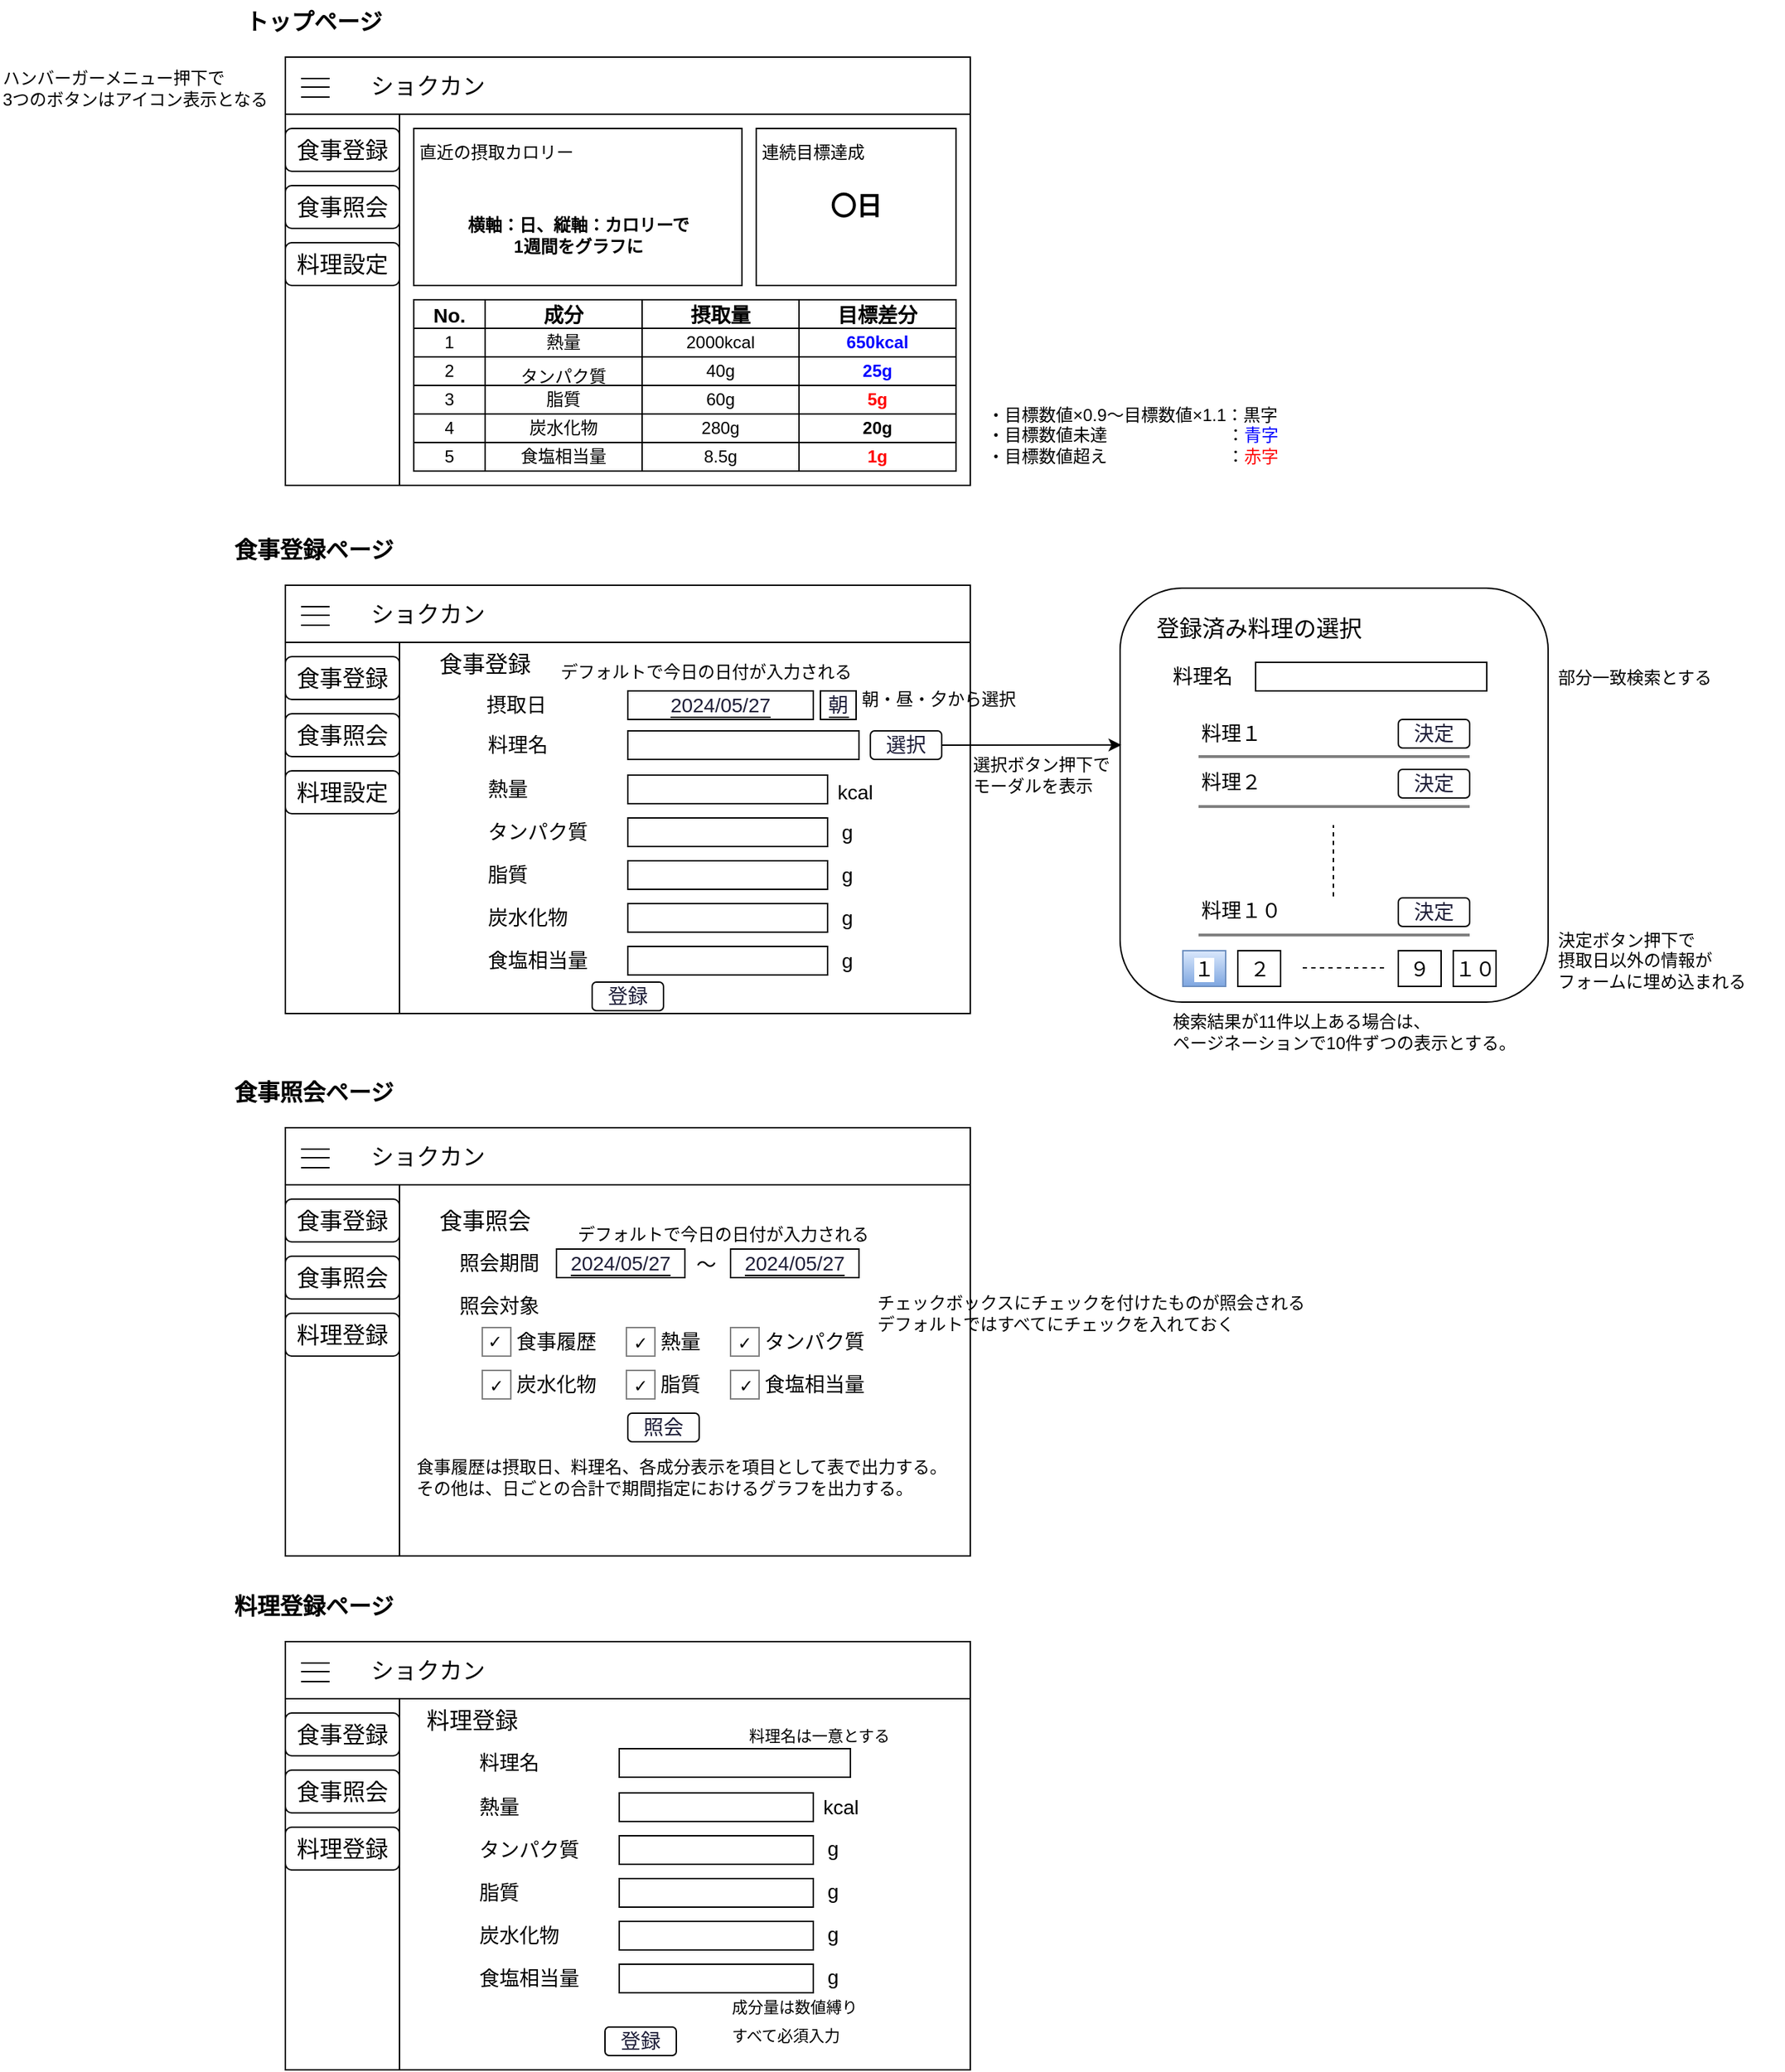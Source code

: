 <mxfile>
    <diagram id="j_3ZSxKP5diQxHW2TGSz" name="Page-1">
        <mxGraphModel dx="1558" dy="292" grid="1" gridSize="10" guides="1" tooltips="1" connect="1" arrows="1" fold="1" page="1" pageScale="1" pageWidth="850" pageHeight="1100" math="0" shadow="0">
            <root>
                <mxCell id="0"/>
                <mxCell id="1" parent="0"/>
                <mxCell id="102" value="" style="rounded=0;whiteSpace=wrap;html=1;" parent="1" vertex="1">
                    <mxGeometry x="60" y="430" width="480" height="300" as="geometry"/>
                </mxCell>
                <mxCell id="2" value="" style="rounded=0;whiteSpace=wrap;html=1;" parent="1" vertex="1">
                    <mxGeometry x="60" y="60" width="480" height="300" as="geometry"/>
                </mxCell>
                <mxCell id="3" value="トップページ" style="text;html=1;strokeColor=none;fillColor=none;align=center;verticalAlign=middle;whiteSpace=wrap;rounded=0;fontStyle=1;fontSize=16;" parent="1" vertex="1">
                    <mxGeometry x="20" y="20" width="120" height="30" as="geometry"/>
                </mxCell>
                <mxCell id="4" value="" style="rounded=0;whiteSpace=wrap;html=1;fontSize=16;" parent="1" vertex="1">
                    <mxGeometry x="60" y="60" width="480" height="40" as="geometry"/>
                </mxCell>
                <mxCell id="5" value="ショクカン" style="text;html=1;strokeColor=none;fillColor=none;align=center;verticalAlign=middle;whiteSpace=wrap;rounded=0;fontStyle=0;fontSize=16;" parent="1" vertex="1">
                    <mxGeometry x="100" y="65" width="120" height="30" as="geometry"/>
                </mxCell>
                <mxCell id="12" value="" style="group" parent="1" vertex="1" connectable="0">
                    <mxGeometry x="71" y="75" width="20" height="13" as="geometry"/>
                </mxCell>
                <mxCell id="6" value="" style="endArrow=none;html=1;fontSize=16;" parent="12" edge="1">
                    <mxGeometry width="50" height="50" relative="1" as="geometry">
                        <mxPoint x="20" as="sourcePoint"/>
                        <mxPoint as="targetPoint"/>
                    </mxGeometry>
                </mxCell>
                <mxCell id="10" value="" style="endArrow=none;html=1;fontSize=16;" parent="12" edge="1">
                    <mxGeometry width="50" height="50" relative="1" as="geometry">
                        <mxPoint x="20" y="6" as="sourcePoint"/>
                        <mxPoint y="6" as="targetPoint"/>
                    </mxGeometry>
                </mxCell>
                <mxCell id="11" value="" style="endArrow=none;html=1;fontSize=16;" parent="12" edge="1">
                    <mxGeometry width="50" height="50" relative="1" as="geometry">
                        <mxPoint x="20" y="13" as="sourcePoint"/>
                        <mxPoint y="13" as="targetPoint"/>
                    </mxGeometry>
                </mxCell>
                <mxCell id="13" value="" style="rounded=0;whiteSpace=wrap;html=1;fontSize=16;" parent="1" vertex="1">
                    <mxGeometry x="60" y="100" width="80" height="260" as="geometry"/>
                </mxCell>
                <mxCell id="15" value="食事登録" style="rounded=1;whiteSpace=wrap;html=1;fontSize=16;" parent="1" vertex="1">
                    <mxGeometry x="60" y="110" width="80" height="30" as="geometry"/>
                </mxCell>
                <mxCell id="16" value="食事照会" style="rounded=1;whiteSpace=wrap;html=1;fontSize=16;" parent="1" vertex="1">
                    <mxGeometry x="60" y="150" width="80" height="30" as="geometry"/>
                </mxCell>
                <mxCell id="17" value="料理設定" style="rounded=1;whiteSpace=wrap;html=1;fontSize=16;" parent="1" vertex="1">
                    <mxGeometry x="60" y="190" width="80" height="30" as="geometry"/>
                </mxCell>
                <mxCell id="18" value="" style="rounded=0;whiteSpace=wrap;html=1;fontSize=16;" parent="1" vertex="1">
                    <mxGeometry x="150" y="110" width="230" height="110" as="geometry"/>
                </mxCell>
                <mxCell id="20" value="" style="shape=table;html=1;whiteSpace=wrap;startSize=0;container=1;collapsible=0;childLayout=tableLayout;fontSize=16;" parent="1" vertex="1">
                    <mxGeometry x="150" y="230" width="380" height="120" as="geometry"/>
                </mxCell>
                <mxCell id="21" value="" style="shape=tableRow;horizontal=0;startSize=0;swimlaneHead=0;swimlaneBody=0;top=0;left=0;bottom=0;right=0;collapsible=0;dropTarget=0;fillColor=none;points=[[0,0.5],[1,0.5]];portConstraint=eastwest;fontSize=16;fontStyle=1" parent="20" vertex="1">
                    <mxGeometry width="380" height="20" as="geometry"/>
                </mxCell>
                <mxCell id="22" value="&lt;span style=&quot;font-size: 14px;&quot;&gt;No.&lt;/span&gt;" style="shape=partialRectangle;html=1;whiteSpace=wrap;connectable=0;fillColor=none;top=0;left=0;bottom=0;right=0;overflow=hidden;fontSize=14;fontStyle=1" parent="21" vertex="1">
                    <mxGeometry width="50" height="20" as="geometry">
                        <mxRectangle width="50" height="20" as="alternateBounds"/>
                    </mxGeometry>
                </mxCell>
                <mxCell id="23" value="成分" style="shape=partialRectangle;html=1;whiteSpace=wrap;connectable=0;fillColor=none;top=0;left=0;bottom=0;right=0;overflow=hidden;fontSize=14;fontStyle=1" parent="21" vertex="1">
                    <mxGeometry x="50" width="110" height="20" as="geometry">
                        <mxRectangle width="110" height="20" as="alternateBounds"/>
                    </mxGeometry>
                </mxCell>
                <mxCell id="24" value="摂取量" style="shape=partialRectangle;html=1;whiteSpace=wrap;connectable=0;fillColor=none;top=0;left=0;bottom=0;right=0;overflow=hidden;fontSize=14;fontStyle=1" parent="21" vertex="1">
                    <mxGeometry x="160" width="110" height="20" as="geometry">
                        <mxRectangle width="110" height="20" as="alternateBounds"/>
                    </mxGeometry>
                </mxCell>
                <mxCell id="33" value="目標差分" style="shape=partialRectangle;html=1;whiteSpace=wrap;connectable=0;fillColor=none;top=0;left=0;bottom=0;right=0;overflow=hidden;fontSize=14;fontStyle=1" parent="21" vertex="1">
                    <mxGeometry x="270" width="110" height="20" as="geometry">
                        <mxRectangle width="110" height="20" as="alternateBounds"/>
                    </mxGeometry>
                </mxCell>
                <mxCell id="25" value="" style="shape=tableRow;horizontal=0;startSize=0;swimlaneHead=0;swimlaneBody=0;top=0;left=0;bottom=0;right=0;collapsible=0;dropTarget=0;fillColor=none;points=[[0,0.5],[1,0.5]];portConstraint=eastwest;fontSize=16;" parent="20" vertex="1">
                    <mxGeometry y="20" width="380" height="20" as="geometry"/>
                </mxCell>
                <mxCell id="26" value="1" style="shape=partialRectangle;html=1;whiteSpace=wrap;connectable=0;fillColor=none;top=0;left=0;bottom=0;right=0;overflow=hidden;fontSize=12;" parent="25" vertex="1">
                    <mxGeometry width="50" height="20" as="geometry">
                        <mxRectangle width="50" height="20" as="alternateBounds"/>
                    </mxGeometry>
                </mxCell>
                <mxCell id="27" value="熱量" style="shape=partialRectangle;html=1;whiteSpace=wrap;connectable=0;fillColor=none;top=0;left=0;bottom=0;right=0;overflow=hidden;fontSize=12;" parent="25" vertex="1">
                    <mxGeometry x="50" width="110" height="20" as="geometry">
                        <mxRectangle width="110" height="20" as="alternateBounds"/>
                    </mxGeometry>
                </mxCell>
                <mxCell id="28" value="2000kcal" style="shape=partialRectangle;html=1;whiteSpace=wrap;connectable=0;fillColor=none;top=0;left=0;bottom=0;right=0;overflow=hidden;fontSize=12;" parent="25" vertex="1">
                    <mxGeometry x="160" width="110" height="20" as="geometry">
                        <mxRectangle width="110" height="20" as="alternateBounds"/>
                    </mxGeometry>
                </mxCell>
                <mxCell id="34" value="650kcal" style="shape=partialRectangle;html=1;whiteSpace=wrap;connectable=0;fillColor=none;top=0;left=0;bottom=0;right=0;overflow=hidden;fontSize=12;fontColor=#0000FF;fontStyle=1" parent="25" vertex="1">
                    <mxGeometry x="270" width="110" height="20" as="geometry">
                        <mxRectangle width="110" height="20" as="alternateBounds"/>
                    </mxGeometry>
                </mxCell>
                <mxCell id="29" value="" style="shape=tableRow;horizontal=0;startSize=0;swimlaneHead=0;swimlaneBody=0;top=0;left=0;bottom=0;right=0;collapsible=0;dropTarget=0;fillColor=none;points=[[0,0.5],[1,0.5]];portConstraint=eastwest;fontSize=16;" parent="20" vertex="1">
                    <mxGeometry y="40" width="380" height="20" as="geometry"/>
                </mxCell>
                <mxCell id="30" value="2" style="shape=partialRectangle;html=1;whiteSpace=wrap;connectable=0;fillColor=none;top=0;left=0;bottom=0;right=0;overflow=hidden;fontSize=12;" parent="29" vertex="1">
                    <mxGeometry width="50" height="20" as="geometry">
                        <mxRectangle width="50" height="20" as="alternateBounds"/>
                    </mxGeometry>
                </mxCell>
                <mxCell id="31" value="&lt;font style=&quot;font-size: 12px;&quot;&gt;タンパク質&lt;/font&gt;" style="shape=partialRectangle;html=1;whiteSpace=wrap;connectable=0;fillColor=none;top=0;left=0;bottom=0;right=0;overflow=hidden;fontSize=16;" parent="29" vertex="1">
                    <mxGeometry x="50" width="110" height="20" as="geometry">
                        <mxRectangle width="110" height="20" as="alternateBounds"/>
                    </mxGeometry>
                </mxCell>
                <mxCell id="32" value="40g" style="shape=partialRectangle;html=1;whiteSpace=wrap;connectable=0;fillColor=none;top=0;left=0;bottom=0;right=0;overflow=hidden;pointerEvents=1;fontSize=12;" parent="29" vertex="1">
                    <mxGeometry x="160" width="110" height="20" as="geometry">
                        <mxRectangle width="110" height="20" as="alternateBounds"/>
                    </mxGeometry>
                </mxCell>
                <mxCell id="35" value="25g" style="shape=partialRectangle;html=1;whiteSpace=wrap;connectable=0;fillColor=none;top=0;left=0;bottom=0;right=0;overflow=hidden;pointerEvents=1;fontSize=12;fontColor=#0000FF;fontStyle=1" parent="29" vertex="1">
                    <mxGeometry x="270" width="110" height="20" as="geometry">
                        <mxRectangle width="110" height="20" as="alternateBounds"/>
                    </mxGeometry>
                </mxCell>
                <mxCell id="46" style="shape=tableRow;horizontal=0;startSize=0;swimlaneHead=0;swimlaneBody=0;top=0;left=0;bottom=0;right=0;collapsible=0;dropTarget=0;fillColor=none;points=[[0,0.5],[1,0.5]];portConstraint=eastwest;fontSize=16;" parent="20" vertex="1">
                    <mxGeometry y="60" width="380" height="20" as="geometry"/>
                </mxCell>
                <mxCell id="47" value="3" style="shape=partialRectangle;html=1;whiteSpace=wrap;connectable=0;fillColor=none;top=0;left=0;bottom=0;right=0;overflow=hidden;fontSize=12;" parent="46" vertex="1">
                    <mxGeometry width="50" height="20" as="geometry">
                        <mxRectangle width="50" height="20" as="alternateBounds"/>
                    </mxGeometry>
                </mxCell>
                <mxCell id="48" value="脂質" style="shape=partialRectangle;html=1;whiteSpace=wrap;connectable=0;fillColor=none;top=0;left=0;bottom=0;right=0;overflow=hidden;fontSize=12;" parent="46" vertex="1">
                    <mxGeometry x="50" width="110" height="20" as="geometry">
                        <mxRectangle width="110" height="20" as="alternateBounds"/>
                    </mxGeometry>
                </mxCell>
                <mxCell id="49" value="60g" style="shape=partialRectangle;html=1;whiteSpace=wrap;connectable=0;fillColor=none;top=0;left=0;bottom=0;right=0;overflow=hidden;pointerEvents=1;fontSize=12;" parent="46" vertex="1">
                    <mxGeometry x="160" width="110" height="20" as="geometry">
                        <mxRectangle width="110" height="20" as="alternateBounds"/>
                    </mxGeometry>
                </mxCell>
                <mxCell id="50" value="5g" style="shape=partialRectangle;html=1;whiteSpace=wrap;connectable=0;fillColor=none;top=0;left=0;bottom=0;right=0;overflow=hidden;pointerEvents=1;fontSize=12;fontStyle=1;fontColor=#FF0000;" parent="46" vertex="1">
                    <mxGeometry x="270" width="110" height="20" as="geometry">
                        <mxRectangle width="110" height="20" as="alternateBounds"/>
                    </mxGeometry>
                </mxCell>
                <mxCell id="41" style="shape=tableRow;horizontal=0;startSize=0;swimlaneHead=0;swimlaneBody=0;top=0;left=0;bottom=0;right=0;collapsible=0;dropTarget=0;fillColor=none;points=[[0,0.5],[1,0.5]];portConstraint=eastwest;fontSize=16;" parent="20" vertex="1">
                    <mxGeometry y="80" width="380" height="20" as="geometry"/>
                </mxCell>
                <mxCell id="42" value="4" style="shape=partialRectangle;html=1;whiteSpace=wrap;connectable=0;fillColor=none;top=0;left=0;bottom=0;right=0;overflow=hidden;fontSize=12;" parent="41" vertex="1">
                    <mxGeometry width="50" height="20" as="geometry">
                        <mxRectangle width="50" height="20" as="alternateBounds"/>
                    </mxGeometry>
                </mxCell>
                <mxCell id="43" value="炭水化物" style="shape=partialRectangle;html=1;whiteSpace=wrap;connectable=0;fillColor=none;top=0;left=0;bottom=0;right=0;overflow=hidden;fontSize=12;" parent="41" vertex="1">
                    <mxGeometry x="50" width="110" height="20" as="geometry">
                        <mxRectangle width="110" height="20" as="alternateBounds"/>
                    </mxGeometry>
                </mxCell>
                <mxCell id="44" value="280g" style="shape=partialRectangle;html=1;whiteSpace=wrap;connectable=0;fillColor=none;top=0;left=0;bottom=0;right=0;overflow=hidden;pointerEvents=1;fontSize=12;" parent="41" vertex="1">
                    <mxGeometry x="160" width="110" height="20" as="geometry">
                        <mxRectangle width="110" height="20" as="alternateBounds"/>
                    </mxGeometry>
                </mxCell>
                <mxCell id="45" value="20g" style="shape=partialRectangle;html=1;whiteSpace=wrap;connectable=0;fillColor=none;top=0;left=0;bottom=0;right=0;overflow=hidden;pointerEvents=1;fontSize=12;fontStyle=1" parent="41" vertex="1">
                    <mxGeometry x="270" width="110" height="20" as="geometry">
                        <mxRectangle width="110" height="20" as="alternateBounds"/>
                    </mxGeometry>
                </mxCell>
                <mxCell id="36" style="shape=tableRow;horizontal=0;startSize=0;swimlaneHead=0;swimlaneBody=0;top=0;left=0;bottom=0;right=0;collapsible=0;dropTarget=0;fillColor=none;points=[[0,0.5],[1,0.5]];portConstraint=eastwest;fontSize=16;" parent="20" vertex="1">
                    <mxGeometry y="100" width="380" height="20" as="geometry"/>
                </mxCell>
                <mxCell id="37" value="5" style="shape=partialRectangle;html=1;whiteSpace=wrap;connectable=0;fillColor=none;top=0;left=0;bottom=0;right=0;overflow=hidden;fontSize=12;" parent="36" vertex="1">
                    <mxGeometry width="50" height="20" as="geometry">
                        <mxRectangle width="50" height="20" as="alternateBounds"/>
                    </mxGeometry>
                </mxCell>
                <mxCell id="38" value="食塩相当量" style="shape=partialRectangle;html=1;whiteSpace=wrap;connectable=0;fillColor=none;top=0;left=0;bottom=0;right=0;overflow=hidden;fontSize=12;" parent="36" vertex="1">
                    <mxGeometry x="50" width="110" height="20" as="geometry">
                        <mxRectangle width="110" height="20" as="alternateBounds"/>
                    </mxGeometry>
                </mxCell>
                <mxCell id="39" value="8.5g" style="shape=partialRectangle;html=1;whiteSpace=wrap;connectable=0;fillColor=none;top=0;left=0;bottom=0;right=0;overflow=hidden;pointerEvents=1;fontSize=12;" parent="36" vertex="1">
                    <mxGeometry x="160" width="110" height="20" as="geometry">
                        <mxRectangle width="110" height="20" as="alternateBounds"/>
                    </mxGeometry>
                </mxCell>
                <mxCell id="40" value="1g" style="shape=partialRectangle;html=1;whiteSpace=wrap;connectable=0;fillColor=none;top=0;left=0;bottom=0;right=0;overflow=hidden;pointerEvents=1;fontSize=12;fontStyle=1;fontColor=#FF0000;" parent="36" vertex="1">
                    <mxGeometry x="270" width="110" height="20" as="geometry">
                        <mxRectangle width="110" height="20" as="alternateBounds"/>
                    </mxGeometry>
                </mxCell>
                <mxCell id="81" value="直近の摂取カロリー" style="text;html=1;strokeColor=none;fillColor=none;align=center;verticalAlign=middle;whiteSpace=wrap;rounded=0;fontSize=12;" parent="1" vertex="1">
                    <mxGeometry x="153" y="112" width="110" height="30" as="geometry"/>
                </mxCell>
                <mxCell id="82" value="横軸：日、縦軸：カロリーで&lt;br&gt;1週間をグラフに" style="text;html=1;strokeColor=none;fillColor=none;align=center;verticalAlign=middle;whiteSpace=wrap;rounded=0;fontSize=12;fontStyle=1" parent="1" vertex="1">
                    <mxGeometry x="177.5" y="170" width="175" height="30" as="geometry"/>
                </mxCell>
                <mxCell id="83" value="" style="rounded=0;whiteSpace=wrap;html=1;fontSize=16;" parent="1" vertex="1">
                    <mxGeometry x="390" y="110" width="140" height="110" as="geometry"/>
                </mxCell>
                <mxCell id="84" value="連続目標達成" style="text;html=1;strokeColor=none;fillColor=none;align=center;verticalAlign=middle;whiteSpace=wrap;rounded=0;fontSize=12;" parent="1" vertex="1">
                    <mxGeometry x="390" y="112" width="80" height="30" as="geometry"/>
                </mxCell>
                <mxCell id="86" value="&lt;font style=&quot;font-size: 18px;&quot;&gt;〇日&lt;/font&gt;" style="text;html=1;strokeColor=none;fillColor=none;align=center;verticalAlign=middle;whiteSpace=wrap;rounded=0;fontSize=12;fontStyle=1" parent="1" vertex="1">
                    <mxGeometry x="435" y="150" width="50" height="30" as="geometry"/>
                </mxCell>
                <mxCell id="89" value="・目標数値×0.9～目標数値×1.1：黒字&lt;br&gt;・目標数値未達　　　　　　　：&lt;font color=&quot;#0000ff&quot;&gt;青字&lt;/font&gt;&lt;br&gt;・目標数値超え　　　　　　　：&lt;font color=&quot;#ff0000&quot;&gt;赤字&lt;/font&gt;" style="text;html=1;strokeColor=none;fillColor=none;align=left;verticalAlign=middle;whiteSpace=wrap;rounded=0;fontSize=12;fontColor=#000000;" parent="1" vertex="1">
                    <mxGeometry x="550" y="300" width="220" height="50" as="geometry"/>
                </mxCell>
                <mxCell id="90" value="ハンバーガーメニュー押下で&lt;br&gt;3つのボタンはアイコン表示となる" style="text;html=1;strokeColor=none;fillColor=none;align=left;verticalAlign=middle;whiteSpace=wrap;rounded=0;fontSize=12;fontColor=#000000;" parent="1" vertex="1">
                    <mxGeometry x="-140" y="56.5" width="190" height="50" as="geometry"/>
                </mxCell>
                <mxCell id="91" value="食事登録ページ" style="text;html=1;strokeColor=none;fillColor=none;align=center;verticalAlign=middle;whiteSpace=wrap;rounded=0;fontStyle=1;fontSize=16;" parent="1" vertex="1">
                    <mxGeometry x="20" y="390" width="120" height="30" as="geometry"/>
                </mxCell>
                <mxCell id="92" value="" style="rounded=0;whiteSpace=wrap;html=1;fontSize=16;" parent="1" vertex="1">
                    <mxGeometry x="60" y="430" width="480" height="40" as="geometry"/>
                </mxCell>
                <mxCell id="93" value="ショクカン" style="text;html=1;strokeColor=none;fillColor=none;align=center;verticalAlign=middle;whiteSpace=wrap;rounded=0;fontStyle=0;fontSize=16;" parent="1" vertex="1">
                    <mxGeometry x="100" y="435" width="120" height="30" as="geometry"/>
                </mxCell>
                <mxCell id="94" value="" style="group" parent="1" vertex="1" connectable="0">
                    <mxGeometry x="71" y="445" width="20" height="13" as="geometry"/>
                </mxCell>
                <mxCell id="95" value="" style="endArrow=none;html=1;fontSize=16;" parent="94" edge="1">
                    <mxGeometry width="50" height="50" relative="1" as="geometry">
                        <mxPoint x="20" as="sourcePoint"/>
                        <mxPoint as="targetPoint"/>
                    </mxGeometry>
                </mxCell>
                <mxCell id="96" value="" style="endArrow=none;html=1;fontSize=16;" parent="94" edge="1">
                    <mxGeometry width="50" height="50" relative="1" as="geometry">
                        <mxPoint x="20" y="6" as="sourcePoint"/>
                        <mxPoint y="6" as="targetPoint"/>
                    </mxGeometry>
                </mxCell>
                <mxCell id="97" value="" style="endArrow=none;html=1;fontSize=16;" parent="94" edge="1">
                    <mxGeometry width="50" height="50" relative="1" as="geometry">
                        <mxPoint x="20" y="13" as="sourcePoint"/>
                        <mxPoint y="13" as="targetPoint"/>
                    </mxGeometry>
                </mxCell>
                <mxCell id="98" value="" style="rounded=0;whiteSpace=wrap;html=1;fontSize=16;" parent="1" vertex="1">
                    <mxGeometry x="60" y="470" width="80" height="260" as="geometry"/>
                </mxCell>
                <mxCell id="99" value="食事登録" style="rounded=1;whiteSpace=wrap;html=1;fontSize=16;" parent="1" vertex="1">
                    <mxGeometry x="60" y="480" width="80" height="30" as="geometry"/>
                </mxCell>
                <mxCell id="100" value="食事照会" style="rounded=1;whiteSpace=wrap;html=1;fontSize=16;" parent="1" vertex="1">
                    <mxGeometry x="60" y="520" width="80" height="30" as="geometry"/>
                </mxCell>
                <mxCell id="101" value="料理設定" style="rounded=1;whiteSpace=wrap;html=1;fontSize=16;" parent="1" vertex="1">
                    <mxGeometry x="60" y="560" width="80" height="30" as="geometry"/>
                </mxCell>
                <mxCell id="103" value="" style="rounded=0;whiteSpace=wrap;html=1;" parent="1" vertex="1">
                    <mxGeometry x="60" y="810" width="480" height="300" as="geometry"/>
                </mxCell>
                <mxCell id="104" value="" style="rounded=0;whiteSpace=wrap;html=1;fontSize=16;" parent="1" vertex="1">
                    <mxGeometry x="60" y="810" width="480" height="40" as="geometry"/>
                </mxCell>
                <mxCell id="105" value="ショクカン" style="text;html=1;strokeColor=none;fillColor=none;align=center;verticalAlign=middle;whiteSpace=wrap;rounded=0;fontStyle=0;fontSize=16;" parent="1" vertex="1">
                    <mxGeometry x="100" y="815" width="120" height="30" as="geometry"/>
                </mxCell>
                <mxCell id="106" value="" style="group" parent="1" vertex="1" connectable="0">
                    <mxGeometry x="71" y="825" width="20" height="13" as="geometry"/>
                </mxCell>
                <mxCell id="107" value="" style="endArrow=none;html=1;fontSize=16;" parent="106" edge="1">
                    <mxGeometry width="50" height="50" relative="1" as="geometry">
                        <mxPoint x="20" as="sourcePoint"/>
                        <mxPoint as="targetPoint"/>
                    </mxGeometry>
                </mxCell>
                <mxCell id="108" value="" style="endArrow=none;html=1;fontSize=16;" parent="106" edge="1">
                    <mxGeometry width="50" height="50" relative="1" as="geometry">
                        <mxPoint x="20" y="6" as="sourcePoint"/>
                        <mxPoint y="6" as="targetPoint"/>
                    </mxGeometry>
                </mxCell>
                <mxCell id="109" value="" style="endArrow=none;html=1;fontSize=16;" parent="106" edge="1">
                    <mxGeometry width="50" height="50" relative="1" as="geometry">
                        <mxPoint x="20" y="13" as="sourcePoint"/>
                        <mxPoint y="13" as="targetPoint"/>
                    </mxGeometry>
                </mxCell>
                <mxCell id="110" value="" style="rounded=0;whiteSpace=wrap;html=1;fontSize=16;" parent="1" vertex="1">
                    <mxGeometry x="60" y="850" width="80" height="260" as="geometry"/>
                </mxCell>
                <mxCell id="111" value="食事登録" style="rounded=1;whiteSpace=wrap;html=1;fontSize=16;" parent="1" vertex="1">
                    <mxGeometry x="60" y="860" width="80" height="30" as="geometry"/>
                </mxCell>
                <mxCell id="112" value="食事照会" style="rounded=1;whiteSpace=wrap;html=1;fontSize=16;" parent="1" vertex="1">
                    <mxGeometry x="60" y="900" width="80" height="30" as="geometry"/>
                </mxCell>
                <mxCell id="113" value="料理登録" style="rounded=1;whiteSpace=wrap;html=1;fontSize=16;" parent="1" vertex="1">
                    <mxGeometry x="60" y="940" width="80" height="30" as="geometry"/>
                </mxCell>
                <mxCell id="114" value="食事照会ページ" style="text;html=1;strokeColor=none;fillColor=none;align=center;verticalAlign=middle;whiteSpace=wrap;rounded=0;fontStyle=1;fontSize=16;" parent="1" vertex="1">
                    <mxGeometry x="20" y="770" width="120" height="30" as="geometry"/>
                </mxCell>
                <mxCell id="116" value="食事登録" style="text;html=1;strokeColor=none;fillColor=none;align=center;verticalAlign=middle;whiteSpace=wrap;rounded=0;fontStyle=0;fontSize=16;" parent="1" vertex="1">
                    <mxGeometry x="140" y="470" width="120" height="30" as="geometry"/>
                </mxCell>
                <mxCell id="117" value="料理名" style="text;html=1;strokeColor=none;fillColor=none;align=left;verticalAlign=middle;whiteSpace=wrap;rounded=0;fontStyle=0;fontSize=14;" parent="1" vertex="1">
                    <mxGeometry x="200" y="527" width="100" height="30" as="geometry"/>
                </mxCell>
                <mxCell id="125" value="" style="rounded=0;whiteSpace=wrap;html=1;labelBackgroundColor=#000000;fontSize=14;fontColor=#1e1e38;" parent="1" vertex="1">
                    <mxGeometry x="300" y="532" width="162" height="20" as="geometry"/>
                </mxCell>
                <mxCell id="126" value="選択" style="rounded=1;whiteSpace=wrap;html=1;labelBackgroundColor=none;fontSize=14;fontColor=#1e1e38;" parent="1" vertex="1">
                    <mxGeometry x="470" y="532" width="50" height="20" as="geometry"/>
                </mxCell>
                <mxCell id="127" value="熱量" style="text;html=1;strokeColor=none;fillColor=none;align=left;verticalAlign=middle;whiteSpace=wrap;rounded=0;fontStyle=0;fontSize=14;" parent="1" vertex="1">
                    <mxGeometry x="200" y="558" width="100" height="30" as="geometry"/>
                </mxCell>
                <mxCell id="128" value="タンパク質" style="text;html=1;strokeColor=none;fillColor=none;align=left;verticalAlign=middle;whiteSpace=wrap;rounded=0;fontStyle=0;fontSize=14;" parent="1" vertex="1">
                    <mxGeometry x="200" y="588" width="100" height="30" as="geometry"/>
                </mxCell>
                <mxCell id="129" value="脂質" style="text;html=1;strokeColor=none;fillColor=none;align=left;verticalAlign=middle;whiteSpace=wrap;rounded=0;fontStyle=0;fontSize=14;" parent="1" vertex="1">
                    <mxGeometry x="200" y="618" width="100" height="30" as="geometry"/>
                </mxCell>
                <mxCell id="130" value="炭水化物" style="text;html=1;strokeColor=none;fillColor=none;align=left;verticalAlign=middle;whiteSpace=wrap;rounded=0;fontStyle=0;fontSize=14;" parent="1" vertex="1">
                    <mxGeometry x="200" y="648" width="100" height="30" as="geometry"/>
                </mxCell>
                <mxCell id="131" value="食塩相当量" style="text;html=1;strokeColor=none;fillColor=none;align=left;verticalAlign=middle;whiteSpace=wrap;rounded=0;fontStyle=0;fontSize=14;" parent="1" vertex="1">
                    <mxGeometry x="200" y="678" width="100" height="30" as="geometry"/>
                </mxCell>
                <mxCell id="132" value="" style="rounded=0;whiteSpace=wrap;html=1;labelBackgroundColor=#000000;fontSize=14;fontColor=#1e1e38;" parent="1" vertex="1">
                    <mxGeometry x="300" y="563" width="140" height="20" as="geometry"/>
                </mxCell>
                <mxCell id="133" value="" style="rounded=0;whiteSpace=wrap;html=1;labelBackgroundColor=#000000;fontSize=14;fontColor=#1e1e38;" parent="1" vertex="1">
                    <mxGeometry x="300" y="623" width="140" height="20" as="geometry"/>
                </mxCell>
                <mxCell id="134" value="" style="rounded=0;whiteSpace=wrap;html=1;labelBackgroundColor=#000000;fontSize=14;fontColor=#1e1e38;" parent="1" vertex="1">
                    <mxGeometry x="300" y="593" width="140" height="20" as="geometry"/>
                </mxCell>
                <mxCell id="135" value="" style="rounded=0;whiteSpace=wrap;html=1;labelBackgroundColor=#000000;fontSize=14;fontColor=#1e1e38;" parent="1" vertex="1">
                    <mxGeometry x="300" y="653" width="140" height="20" as="geometry"/>
                </mxCell>
                <mxCell id="136" value="" style="rounded=0;whiteSpace=wrap;html=1;labelBackgroundColor=#000000;fontSize=14;fontColor=#1e1e38;" parent="1" vertex="1">
                    <mxGeometry x="300" y="683" width="140" height="20" as="geometry"/>
                </mxCell>
                <mxCell id="137" value="摂取日" style="text;html=1;strokeColor=none;fillColor=none;align=left;verticalAlign=middle;whiteSpace=wrap;rounded=0;fontStyle=0;fontSize=14;" parent="1" vertex="1">
                    <mxGeometry x="199" y="499" width="100" height="30" as="geometry"/>
                </mxCell>
                <mxCell id="138" value="&lt;span style=&quot;background-color: rgb(255, 255, 255);&quot;&gt;2024/05/27&lt;/span&gt;" style="rounded=0;whiteSpace=wrap;html=1;labelBackgroundColor=#000000;fontSize=14;fontColor=#1e1e38;" parent="1" vertex="1">
                    <mxGeometry x="300" y="504" width="130" height="20" as="geometry"/>
                </mxCell>
                <mxCell id="139" value="登録" style="rounded=1;whiteSpace=wrap;html=1;labelBackgroundColor=none;fontSize=14;fontColor=#1e1e38;" parent="1" vertex="1">
                    <mxGeometry x="275" y="708" width="50" height="20" as="geometry"/>
                </mxCell>
                <mxCell id="140" value="" style="rounded=1;whiteSpace=wrap;html=1;labelBackgroundColor=none;fontSize=14;fontColor=#1e1e38;" parent="1" vertex="1">
                    <mxGeometry x="645" y="432" width="300" height="290" as="geometry"/>
                </mxCell>
                <mxCell id="141" value="" style="endArrow=classic;html=1;fontSize=14;fontColor=#1e1e38;exitX=1;exitY=0.5;exitDx=0;exitDy=0;entryX=0.003;entryY=0.379;entryDx=0;entryDy=0;entryPerimeter=0;" parent="1" source="126" target="140" edge="1">
                    <mxGeometry width="50" height="50" relative="1" as="geometry">
                        <mxPoint x="510" y="520" as="sourcePoint"/>
                        <mxPoint x="610" y="520" as="targetPoint"/>
                    </mxGeometry>
                </mxCell>
                <mxCell id="144" value="登録済み料理の選択" style="text;html=1;strokeColor=none;fillColor=none;align=center;verticalAlign=middle;whiteSpace=wrap;rounded=0;fontStyle=0;fontSize=16;" parent="1" vertex="1">
                    <mxGeometry x="660" y="445" width="165" height="30" as="geometry"/>
                </mxCell>
                <mxCell id="145" value="選択ボタン押下で&lt;br&gt;モーダルを表示" style="text;html=1;strokeColor=none;fillColor=none;align=left;verticalAlign=middle;whiteSpace=wrap;rounded=0;fontSize=12;fontColor=#000000;" parent="1" vertex="1">
                    <mxGeometry x="540" y="538" width="130" height="50" as="geometry"/>
                </mxCell>
                <mxCell id="146" value="" style="rounded=0;whiteSpace=wrap;html=1;labelBackgroundColor=#000000;fontSize=14;fontColor=#1e1e38;" parent="1" vertex="1">
                    <mxGeometry x="740" y="484" width="162" height="20" as="geometry"/>
                </mxCell>
                <mxCell id="147" value="料理名" style="text;html=1;strokeColor=none;fillColor=none;align=left;verticalAlign=middle;whiteSpace=wrap;rounded=0;fontStyle=0;fontSize=14;" parent="1" vertex="1">
                    <mxGeometry x="680" y="479" width="100" height="30" as="geometry"/>
                </mxCell>
                <mxCell id="148" value="部分一致検索とする" style="text;html=1;strokeColor=none;fillColor=none;align=left;verticalAlign=middle;whiteSpace=wrap;rounded=0;fontSize=12;fontColor=#000000;" parent="1" vertex="1">
                    <mxGeometry x="950" y="470" width="130" height="50" as="geometry"/>
                </mxCell>
                <mxCell id="149" value="" style="line;strokeWidth=2;html=1;labelBackgroundColor=none;fontSize=14;fontColor=#000000;strokeColor=#808080;" parent="1" vertex="1">
                    <mxGeometry x="700" y="545" width="190" height="10" as="geometry"/>
                </mxCell>
                <mxCell id="150" value="" style="line;strokeWidth=2;html=1;labelBackgroundColor=none;fontSize=14;fontColor=#000000;strokeColor=#808080;" parent="1" vertex="1">
                    <mxGeometry x="700" y="580" width="190" height="10" as="geometry"/>
                </mxCell>
                <mxCell id="151" value="&lt;font style=&quot;font-size: 14px;&quot;&gt;料理１&lt;/font&gt;" style="text;html=1;strokeColor=none;fillColor=none;align=left;verticalAlign=middle;whiteSpace=wrap;rounded=0;fontSize=12;fontColor=#000000;" parent="1" vertex="1">
                    <mxGeometry x="700" y="509" width="60" height="50" as="geometry"/>
                </mxCell>
                <mxCell id="152" value="&lt;font style=&quot;font-size: 14px;&quot;&gt;料理２&lt;/font&gt;" style="text;html=1;strokeColor=none;fillColor=none;align=left;verticalAlign=middle;whiteSpace=wrap;rounded=0;fontSize=12;fontColor=#000000;" parent="1" vertex="1">
                    <mxGeometry x="700" y="543" width="60" height="50" as="geometry"/>
                </mxCell>
                <mxCell id="153" value="決定" style="rounded=1;whiteSpace=wrap;html=1;labelBackgroundColor=none;fontSize=14;fontColor=#1e1e38;" parent="1" vertex="1">
                    <mxGeometry x="840" y="524" width="50" height="20" as="geometry"/>
                </mxCell>
                <mxCell id="155" value="決定" style="rounded=1;whiteSpace=wrap;html=1;labelBackgroundColor=none;fontSize=14;fontColor=#1e1e38;" parent="1" vertex="1">
                    <mxGeometry x="840" y="559" width="50" height="20" as="geometry"/>
                </mxCell>
                <mxCell id="156" value="" style="line;strokeWidth=2;html=1;labelBackgroundColor=none;fontSize=14;fontColor=#000000;strokeColor=#808080;" parent="1" vertex="1">
                    <mxGeometry x="700" y="670" width="190" height="10" as="geometry"/>
                </mxCell>
                <mxCell id="157" value="&lt;font style=&quot;font-size: 14px;&quot;&gt;料理１０&lt;/font&gt;" style="text;html=1;strokeColor=none;fillColor=none;align=left;verticalAlign=middle;whiteSpace=wrap;rounded=0;fontSize=12;fontColor=#000000;" parent="1" vertex="1">
                    <mxGeometry x="700" y="633" width="60" height="50" as="geometry"/>
                </mxCell>
                <mxCell id="158" value="決定" style="rounded=1;whiteSpace=wrap;html=1;labelBackgroundColor=none;fontSize=14;fontColor=#1e1e38;" parent="1" vertex="1">
                    <mxGeometry x="840" y="649" width="50" height="20" as="geometry"/>
                </mxCell>
                <mxCell id="160" value="決定ボタン押下で&lt;br&gt;摂取日以外の情報が&lt;br&gt;フォームに埋め込まれる" style="text;html=1;strokeColor=none;fillColor=none;align=left;verticalAlign=middle;whiteSpace=wrap;rounded=0;fontSize=12;fontColor=#000000;" parent="1" vertex="1">
                    <mxGeometry x="950" y="668" width="160" height="50" as="geometry"/>
                </mxCell>
                <mxCell id="161" value="デフォルトで今日の日付が入力される" style="text;html=1;strokeColor=none;fillColor=none;align=left;verticalAlign=middle;whiteSpace=wrap;rounded=0;fontSize=12;fontColor=#000000;" parent="1" vertex="1">
                    <mxGeometry x="251" y="480" width="210" height="21" as="geometry"/>
                </mxCell>
                <mxCell id="162" value="１" style="rounded=0;whiteSpace=wrap;html=1;labelBackgroundColor=#FFFFFF;strokeColor=#6c8ebf;fontSize=14;fillColor=#dae8fc;gradientColor=#7ea6e0;" parent="1" vertex="1">
                    <mxGeometry x="689" y="686" width="30" height="25" as="geometry"/>
                </mxCell>
                <mxCell id="163" value="２" style="rounded=0;whiteSpace=wrap;html=1;labelBackgroundColor=#FFFFFF;fontSize=14;" parent="1" vertex="1">
                    <mxGeometry x="727.5" y="686" width="30" height="25" as="geometry"/>
                </mxCell>
                <mxCell id="164" value="" style="endArrow=none;dashed=1;html=1;fontSize=14;fontColor=none;" parent="1" edge="1">
                    <mxGeometry width="50" height="50" relative="1" as="geometry">
                        <mxPoint x="794.5" y="648" as="sourcePoint"/>
                        <mxPoint x="794.5" y="598" as="targetPoint"/>
                    </mxGeometry>
                </mxCell>
                <mxCell id="165" value="" style="endArrow=none;dashed=1;html=1;fontSize=14;fontColor=none;" parent="1" edge="1">
                    <mxGeometry width="50" height="50" relative="1" as="geometry">
                        <mxPoint x="830" y="698" as="sourcePoint"/>
                        <mxPoint x="770" y="698" as="targetPoint"/>
                    </mxGeometry>
                </mxCell>
                <mxCell id="166" value="９" style="rounded=0;whiteSpace=wrap;html=1;labelBackgroundColor=#FFFFFF;fontSize=14;" parent="1" vertex="1">
                    <mxGeometry x="840" y="686" width="30" height="25" as="geometry"/>
                </mxCell>
                <mxCell id="167" value="１０" style="rounded=0;whiteSpace=wrap;html=1;labelBackgroundColor=#FFFFFF;fontSize=14;" parent="1" vertex="1">
                    <mxGeometry x="878.5" y="686" width="30" height="25" as="geometry"/>
                </mxCell>
                <mxCell id="168" value="検索結果が11件以上ある場合は、&lt;br&gt;ページネーションで10件ずつの表示とする。" style="text;html=1;strokeColor=none;fillColor=none;align=left;verticalAlign=middle;whiteSpace=wrap;rounded=0;fontSize=12;fontColor=#000000;" parent="1" vertex="1">
                    <mxGeometry x="680" y="718" width="250" height="50" as="geometry"/>
                </mxCell>
                <mxCell id="170" value="食事照会" style="text;html=1;strokeColor=none;fillColor=none;align=center;verticalAlign=middle;whiteSpace=wrap;rounded=0;fontStyle=0;fontSize=16;" parent="1" vertex="1">
                    <mxGeometry x="140" y="860" width="120" height="30" as="geometry"/>
                </mxCell>
                <mxCell id="171" value="照会期間" style="text;html=1;strokeColor=none;fillColor=none;align=left;verticalAlign=middle;whiteSpace=wrap;rounded=0;fontStyle=0;fontSize=14;" parent="1" vertex="1">
                    <mxGeometry x="180" y="890" width="70" height="30" as="geometry"/>
                </mxCell>
                <mxCell id="172" value="&lt;span style=&quot;background-color: rgb(255, 255, 255);&quot;&gt;2024/05/27&lt;/span&gt;" style="rounded=0;whiteSpace=wrap;html=1;labelBackgroundColor=#000000;fontSize=14;fontColor=#1e1e38;" parent="1" vertex="1">
                    <mxGeometry x="250" y="895" width="90" height="20" as="geometry"/>
                </mxCell>
                <mxCell id="173" value="&lt;span style=&quot;background-color: rgb(255, 255, 255);&quot;&gt;2024/05/27&lt;/span&gt;" style="rounded=0;whiteSpace=wrap;html=1;labelBackgroundColor=#000000;fontSize=14;fontColor=#1e1e38;" parent="1" vertex="1">
                    <mxGeometry x="372" y="895" width="90" height="20" as="geometry"/>
                </mxCell>
                <mxCell id="174" value="～" style="text;html=1;strokeColor=none;fillColor=none;align=left;verticalAlign=middle;whiteSpace=wrap;rounded=0;fontStyle=0;fontSize=14;" parent="1" vertex="1">
                    <mxGeometry x="346" y="891" width="25" height="30" as="geometry"/>
                </mxCell>
                <mxCell id="175" value="デフォルトで今日の日付が入力される" style="text;html=1;strokeColor=none;fillColor=none;align=left;verticalAlign=middle;whiteSpace=wrap;rounded=0;fontSize=12;fontColor=#000000;" parent="1" vertex="1">
                    <mxGeometry x="263" y="860" width="210" height="50" as="geometry"/>
                </mxCell>
                <mxCell id="176" value="照会対象" style="text;html=1;strokeColor=none;fillColor=none;align=left;verticalAlign=middle;whiteSpace=wrap;rounded=0;fontStyle=0;fontSize=14;" parent="1" vertex="1">
                    <mxGeometry x="180" y="920" width="70" height="30" as="geometry"/>
                </mxCell>
                <mxCell id="178" value="" style="whiteSpace=wrap;html=1;aspect=fixed;labelBackgroundColor=none;strokeColor=#808080;fontSize=14;fontColor=none;" parent="1" vertex="1">
                    <mxGeometry x="198" y="950" width="20" height="20" as="geometry"/>
                </mxCell>
                <mxCell id="179" value="食事履歴" style="text;html=1;strokeColor=none;fillColor=none;align=left;verticalAlign=middle;whiteSpace=wrap;rounded=0;fontStyle=0;fontSize=14;" parent="1" vertex="1">
                    <mxGeometry x="220" y="945" width="70" height="30" as="geometry"/>
                </mxCell>
                <mxCell id="180" value="" style="whiteSpace=wrap;html=1;aspect=fixed;labelBackgroundColor=none;strokeColor=#808080;fontSize=14;fontColor=none;" parent="1" vertex="1">
                    <mxGeometry x="299" y="950" width="20" height="20" as="geometry"/>
                </mxCell>
                <mxCell id="181" value="熱量" style="text;html=1;strokeColor=none;fillColor=none;align=left;verticalAlign=middle;whiteSpace=wrap;rounded=0;fontStyle=0;fontSize=14;" parent="1" vertex="1">
                    <mxGeometry x="321" y="945" width="70" height="30" as="geometry"/>
                </mxCell>
                <mxCell id="182" value="" style="whiteSpace=wrap;html=1;aspect=fixed;labelBackgroundColor=none;strokeColor=#808080;fontSize=14;fontColor=none;" parent="1" vertex="1">
                    <mxGeometry x="372" y="950" width="20" height="20" as="geometry"/>
                </mxCell>
                <mxCell id="183" value="タンパク質" style="text;html=1;strokeColor=none;fillColor=none;align=left;verticalAlign=middle;whiteSpace=wrap;rounded=0;fontStyle=0;fontSize=14;" parent="1" vertex="1">
                    <mxGeometry x="394" y="945" width="86" height="30" as="geometry"/>
                </mxCell>
                <mxCell id="187" value="" style="whiteSpace=wrap;html=1;aspect=fixed;labelBackgroundColor=none;strokeColor=#808080;fontSize=14;fontColor=none;" parent="1" vertex="1">
                    <mxGeometry x="198" y="980" width="20" height="20" as="geometry"/>
                </mxCell>
                <mxCell id="188" value="炭水化物" style="text;html=1;strokeColor=none;fillColor=none;align=left;verticalAlign=middle;whiteSpace=wrap;rounded=0;fontStyle=0;fontSize=14;" parent="1" vertex="1">
                    <mxGeometry x="220" y="975" width="70" height="30" as="geometry"/>
                </mxCell>
                <mxCell id="189" value="" style="whiteSpace=wrap;html=1;aspect=fixed;labelBackgroundColor=none;strokeColor=#808080;fontSize=14;fontColor=none;" parent="1" vertex="1">
                    <mxGeometry x="299" y="980" width="20" height="20" as="geometry"/>
                </mxCell>
                <mxCell id="190" value="脂質" style="text;html=1;strokeColor=none;fillColor=none;align=left;verticalAlign=middle;whiteSpace=wrap;rounded=0;fontStyle=0;fontSize=14;" parent="1" vertex="1">
                    <mxGeometry x="321" y="975" width="70" height="30" as="geometry"/>
                </mxCell>
                <mxCell id="191" value="" style="whiteSpace=wrap;html=1;aspect=fixed;labelBackgroundColor=none;strokeColor=#808080;fontSize=14;fontColor=none;" parent="1" vertex="1">
                    <mxGeometry x="372" y="980" width="20" height="20" as="geometry"/>
                </mxCell>
                <mxCell id="192" value="食塩相当量" style="text;html=1;strokeColor=none;fillColor=none;align=left;verticalAlign=middle;whiteSpace=wrap;rounded=0;fontStyle=0;fontSize=14;" parent="1" vertex="1">
                    <mxGeometry x="394" y="975" width="86" height="30" as="geometry"/>
                </mxCell>
                <mxCell id="193" value="チェックボックスにチェックを付けたものが照会される&lt;br&gt;デフォルトではすべてにチェックを入れておく" style="text;html=1;strokeColor=none;fillColor=none;align=left;verticalAlign=middle;whiteSpace=wrap;rounded=0;fontSize=12;fontColor=#000000;" parent="1" vertex="1">
                    <mxGeometry x="473" y="915" width="327" height="50" as="geometry"/>
                </mxCell>
                <mxCell id="194" value="✓" style="text;html=1;strokeColor=none;fillColor=none;align=left;verticalAlign=middle;whiteSpace=wrap;rounded=0;fontSize=12;fontColor=#000000;" parent="1" vertex="1">
                    <mxGeometry x="200" y="935" width="20" height="50" as="geometry"/>
                </mxCell>
                <mxCell id="195" value="✓" style="text;html=1;strokeColor=none;fillColor=none;align=left;verticalAlign=middle;whiteSpace=wrap;rounded=0;fontSize=12;fontColor=#000000;" parent="1" vertex="1">
                    <mxGeometry x="302" y="936" width="20" height="50" as="geometry"/>
                </mxCell>
                <mxCell id="196" value="✓" style="text;html=1;strokeColor=none;fillColor=none;align=left;verticalAlign=middle;whiteSpace=wrap;rounded=0;fontSize=12;fontColor=#000000;" parent="1" vertex="1">
                    <mxGeometry x="375" y="936" width="20" height="50" as="geometry"/>
                </mxCell>
                <mxCell id="197" value="✓" style="text;html=1;strokeColor=none;fillColor=none;align=left;verticalAlign=middle;whiteSpace=wrap;rounded=0;fontSize=12;fontColor=#000000;" parent="1" vertex="1">
                    <mxGeometry x="201" y="966" width="20" height="50" as="geometry"/>
                </mxCell>
                <mxCell id="198" value="✓" style="text;html=1;strokeColor=none;fillColor=none;align=left;verticalAlign=middle;whiteSpace=wrap;rounded=0;fontSize=12;fontColor=#000000;" parent="1" vertex="1">
                    <mxGeometry x="302" y="966" width="20" height="50" as="geometry"/>
                </mxCell>
                <mxCell id="199" value="✓" style="text;html=1;strokeColor=none;fillColor=none;align=left;verticalAlign=middle;whiteSpace=wrap;rounded=0;fontSize=12;fontColor=#000000;" parent="1" vertex="1">
                    <mxGeometry x="376" y="966" width="20" height="50" as="geometry"/>
                </mxCell>
                <mxCell id="200" value="照会" style="rounded=1;whiteSpace=wrap;html=1;labelBackgroundColor=none;fontSize=14;fontColor=#1e1e38;" parent="1" vertex="1">
                    <mxGeometry x="300" y="1010" width="50" height="20" as="geometry"/>
                </mxCell>
                <mxCell id="202" value="&lt;span style=&quot;background-color: rgb(255, 255, 255);&quot;&gt;朝&lt;/span&gt;" style="rounded=0;whiteSpace=wrap;html=1;labelBackgroundColor=#000000;fontSize=14;fontColor=#1e1e38;" parent="1" vertex="1">
                    <mxGeometry x="435" y="504" width="25" height="20" as="geometry"/>
                </mxCell>
                <mxCell id="203" value="朝・昼・夕から選択" style="text;html=1;strokeColor=none;fillColor=none;align=left;verticalAlign=middle;whiteSpace=wrap;rounded=0;fontSize=12;fontColor=#000000;" parent="1" vertex="1">
                    <mxGeometry x="462" y="499" width="120" height="21" as="geometry"/>
                </mxCell>
                <mxCell id="205" value="食事履歴は摂取日、料理名、各成分表示を項目として表で出力する。&lt;br&gt;その他は、日ごとの合計で期間指定におけるグラフを出力する。" style="text;html=1;strokeColor=none;fillColor=none;align=left;verticalAlign=middle;whiteSpace=wrap;rounded=0;fontSize=12;fontColor=#000000;" parent="1" vertex="1">
                    <mxGeometry x="150" y="1030" width="380" height="50" as="geometry"/>
                </mxCell>
                <mxCell id="206" value="料理登録ページ" style="text;html=1;strokeColor=none;fillColor=none;align=center;verticalAlign=middle;whiteSpace=wrap;rounded=0;fontStyle=1;fontSize=16;" parent="1" vertex="1">
                    <mxGeometry x="20" y="1130" width="120" height="30" as="geometry"/>
                </mxCell>
                <mxCell id="207" value="" style="rounded=0;whiteSpace=wrap;html=1;" parent="1" vertex="1">
                    <mxGeometry x="60" y="1170" width="480" height="300" as="geometry"/>
                </mxCell>
                <mxCell id="208" value="" style="rounded=0;whiteSpace=wrap;html=1;fontSize=16;" parent="1" vertex="1">
                    <mxGeometry x="60" y="1170" width="480" height="40" as="geometry"/>
                </mxCell>
                <mxCell id="209" value="ショクカン" style="text;html=1;strokeColor=none;fillColor=none;align=center;verticalAlign=middle;whiteSpace=wrap;rounded=0;fontStyle=0;fontSize=16;" parent="1" vertex="1">
                    <mxGeometry x="100" y="1175" width="120" height="30" as="geometry"/>
                </mxCell>
                <mxCell id="210" value="" style="group" parent="1" vertex="1" connectable="0">
                    <mxGeometry x="71" y="1185" width="20" height="13" as="geometry"/>
                </mxCell>
                <mxCell id="211" value="" style="endArrow=none;html=1;fontSize=16;" parent="210" edge="1">
                    <mxGeometry width="50" height="50" relative="1" as="geometry">
                        <mxPoint x="20" as="sourcePoint"/>
                        <mxPoint as="targetPoint"/>
                    </mxGeometry>
                </mxCell>
                <mxCell id="212" value="" style="endArrow=none;html=1;fontSize=16;" parent="210" edge="1">
                    <mxGeometry width="50" height="50" relative="1" as="geometry">
                        <mxPoint x="20" y="6" as="sourcePoint"/>
                        <mxPoint y="6" as="targetPoint"/>
                    </mxGeometry>
                </mxCell>
                <mxCell id="213" value="" style="endArrow=none;html=1;fontSize=16;" parent="210" edge="1">
                    <mxGeometry width="50" height="50" relative="1" as="geometry">
                        <mxPoint x="20" y="13" as="sourcePoint"/>
                        <mxPoint y="13" as="targetPoint"/>
                    </mxGeometry>
                </mxCell>
                <mxCell id="214" value="" style="rounded=0;whiteSpace=wrap;html=1;fontSize=16;" parent="1" vertex="1">
                    <mxGeometry x="60" y="1210" width="80" height="260" as="geometry"/>
                </mxCell>
                <mxCell id="215" value="食事登録" style="rounded=1;whiteSpace=wrap;html=1;fontSize=16;" parent="1" vertex="1">
                    <mxGeometry x="60" y="1220" width="80" height="30" as="geometry"/>
                </mxCell>
                <mxCell id="216" value="食事照会" style="rounded=1;whiteSpace=wrap;html=1;fontSize=16;fillColor=#FFFFFF;strokeColor=#000000;" parent="1" vertex="1">
                    <mxGeometry x="60" y="1260" width="80" height="30" as="geometry"/>
                </mxCell>
                <mxCell id="217" value="料理登録" style="rounded=1;whiteSpace=wrap;html=1;fontSize=16;" parent="1" vertex="1">
                    <mxGeometry x="60" y="1300" width="80" height="30" as="geometry"/>
                </mxCell>
                <mxCell id="219" value="料理登録" style="text;html=1;strokeColor=none;fillColor=none;align=center;verticalAlign=middle;whiteSpace=wrap;rounded=0;fontStyle=0;fontSize=16;" parent="1" vertex="1">
                    <mxGeometry x="131" y="1210" width="120" height="30" as="geometry"/>
                </mxCell>
                <mxCell id="220" value="料理名" style="text;html=1;strokeColor=none;fillColor=none;align=left;verticalAlign=middle;whiteSpace=wrap;rounded=0;fontStyle=0;fontSize=14;" parent="1" vertex="1">
                    <mxGeometry x="194" y="1240" width="100" height="30" as="geometry"/>
                </mxCell>
                <mxCell id="221" value="" style="rounded=0;whiteSpace=wrap;html=1;labelBackgroundColor=#000000;fontSize=14;fontColor=#1e1e38;" parent="1" vertex="1">
                    <mxGeometry x="294" y="1245" width="162" height="20" as="geometry"/>
                </mxCell>
                <mxCell id="222" value="熱量" style="text;html=1;strokeColor=none;fillColor=none;align=left;verticalAlign=middle;whiteSpace=wrap;rounded=0;fontStyle=0;fontSize=14;" parent="1" vertex="1">
                    <mxGeometry x="194" y="1271" width="100" height="30" as="geometry"/>
                </mxCell>
                <mxCell id="223" value="タンパク質" style="text;html=1;strokeColor=none;fillColor=none;align=left;verticalAlign=middle;whiteSpace=wrap;rounded=0;fontStyle=0;fontSize=14;" parent="1" vertex="1">
                    <mxGeometry x="194" y="1301" width="100" height="30" as="geometry"/>
                </mxCell>
                <mxCell id="224" value="脂質" style="text;html=1;strokeColor=none;fillColor=none;align=left;verticalAlign=middle;whiteSpace=wrap;rounded=0;fontStyle=0;fontSize=14;" parent="1" vertex="1">
                    <mxGeometry x="194" y="1331" width="100" height="30" as="geometry"/>
                </mxCell>
                <mxCell id="225" value="炭水化物" style="text;html=1;strokeColor=none;fillColor=none;align=left;verticalAlign=middle;whiteSpace=wrap;rounded=0;fontStyle=0;fontSize=14;" parent="1" vertex="1">
                    <mxGeometry x="194" y="1361" width="100" height="30" as="geometry"/>
                </mxCell>
                <mxCell id="226" value="食塩相当量" style="text;html=1;strokeColor=none;fillColor=none;align=left;verticalAlign=middle;whiteSpace=wrap;rounded=0;fontStyle=0;fontSize=14;" parent="1" vertex="1">
                    <mxGeometry x="194" y="1391" width="100" height="30" as="geometry"/>
                </mxCell>
                <mxCell id="227" value="" style="rounded=0;whiteSpace=wrap;html=1;labelBackgroundColor=#000000;fontSize=14;fontColor=#1e1e38;" parent="1" vertex="1">
                    <mxGeometry x="294" y="1276" width="136" height="20" as="geometry"/>
                </mxCell>
                <mxCell id="228" value="" style="rounded=0;whiteSpace=wrap;html=1;labelBackgroundColor=#000000;fontSize=14;fontColor=#1e1e38;" parent="1" vertex="1">
                    <mxGeometry x="294" y="1336" width="136" height="20" as="geometry"/>
                </mxCell>
                <mxCell id="229" value="" style="rounded=0;whiteSpace=wrap;html=1;labelBackgroundColor=#000000;fontSize=14;fontColor=#1e1e38;" parent="1" vertex="1">
                    <mxGeometry x="294" y="1306" width="136" height="20" as="geometry"/>
                </mxCell>
                <mxCell id="230" value="" style="rounded=0;whiteSpace=wrap;html=1;labelBackgroundColor=#000000;fontSize=14;fontColor=#1e1e38;" parent="1" vertex="1">
                    <mxGeometry x="294" y="1366" width="136" height="20" as="geometry"/>
                </mxCell>
                <mxCell id="231" value="" style="rounded=0;whiteSpace=wrap;html=1;labelBackgroundColor=#000000;fontSize=14;fontColor=#1e1e38;" parent="1" vertex="1">
                    <mxGeometry x="294" y="1396" width="136" height="20" as="geometry"/>
                </mxCell>
                <mxCell id="232" value="kcal" style="text;html=1;strokeColor=none;fillColor=none;align=left;verticalAlign=middle;whiteSpace=wrap;rounded=0;fontStyle=0;fontSize=14;" parent="1" vertex="1">
                    <mxGeometry x="435" y="1271" width="100" height="30" as="geometry"/>
                </mxCell>
                <mxCell id="233" value="g" style="text;html=1;strokeColor=none;fillColor=none;align=left;verticalAlign=middle;whiteSpace=wrap;rounded=0;fontStyle=0;fontSize=14;" parent="1" vertex="1">
                    <mxGeometry x="438" y="1300" width="35" height="30" as="geometry"/>
                </mxCell>
                <mxCell id="234" value="g" style="text;html=1;strokeColor=none;fillColor=none;align=left;verticalAlign=middle;whiteSpace=wrap;rounded=0;fontStyle=0;fontSize=14;" parent="1" vertex="1">
                    <mxGeometry x="438" y="1330" width="35" height="30" as="geometry"/>
                </mxCell>
                <mxCell id="235" value="g" style="text;html=1;strokeColor=none;fillColor=none;align=left;verticalAlign=middle;whiteSpace=wrap;rounded=0;fontStyle=0;fontSize=14;" parent="1" vertex="1">
                    <mxGeometry x="438" y="1360" width="35" height="30" as="geometry"/>
                </mxCell>
                <mxCell id="236" value="g" style="text;html=1;strokeColor=none;fillColor=none;align=left;verticalAlign=middle;whiteSpace=wrap;rounded=0;fontStyle=0;fontSize=14;" parent="1" vertex="1">
                    <mxGeometry x="438" y="1390" width="35" height="30" as="geometry"/>
                </mxCell>
                <mxCell id="239" value="kcal" style="text;html=1;strokeColor=none;fillColor=none;align=left;verticalAlign=middle;whiteSpace=wrap;rounded=0;fontStyle=0;fontSize=14;" parent="1" vertex="1">
                    <mxGeometry x="445" y="560" width="100" height="30" as="geometry"/>
                </mxCell>
                <mxCell id="241" value="g" style="text;html=1;strokeColor=none;fillColor=none;align=left;verticalAlign=middle;whiteSpace=wrap;rounded=0;fontStyle=0;fontSize=14;" parent="1" vertex="1">
                    <mxGeometry x="448" y="617.5" width="35" height="30" as="geometry"/>
                </mxCell>
                <mxCell id="242" value="g" style="text;html=1;strokeColor=none;fillColor=none;align=left;verticalAlign=middle;whiteSpace=wrap;rounded=0;fontStyle=0;fontSize=14;" parent="1" vertex="1">
                    <mxGeometry x="448" y="647.5" width="35" height="30" as="geometry"/>
                </mxCell>
                <mxCell id="243" value="g" style="text;html=1;strokeColor=none;fillColor=none;align=left;verticalAlign=middle;whiteSpace=wrap;rounded=0;fontStyle=0;fontSize=14;" parent="1" vertex="1">
                    <mxGeometry x="448" y="677.5" width="35" height="30" as="geometry"/>
                </mxCell>
                <mxCell id="245" value="g" style="text;html=1;strokeColor=none;fillColor=none;align=left;verticalAlign=middle;whiteSpace=wrap;rounded=0;fontStyle=0;fontSize=14;" parent="1" vertex="1">
                    <mxGeometry x="448" y="588" width="35" height="30" as="geometry"/>
                </mxCell>
                <mxCell id="246" value="登録" style="rounded=1;whiteSpace=wrap;html=1;labelBackgroundColor=none;fontSize=14;fontColor=#1e1e38;" parent="1" vertex="1">
                    <mxGeometry x="284" y="1440" width="50" height="20" as="geometry"/>
                </mxCell>
                <mxCell id="247" value="&lt;font style=&quot;font-size: 11px;&quot;&gt;料理名は一意とする&lt;/font&gt;" style="text;html=1;strokeColor=none;fillColor=none;align=left;verticalAlign=middle;whiteSpace=wrap;rounded=0;fontStyle=0;fontSize=14;" parent="1" vertex="1">
                    <mxGeometry x="383.25" y="1220" width="107.5" height="30" as="geometry"/>
                </mxCell>
                <mxCell id="248" value="&lt;span style=&quot;font-size: 11px;&quot;&gt;成分量は数値縛り&lt;/span&gt;" style="text;html=1;strokeColor=none;fillColor=none;align=left;verticalAlign=middle;whiteSpace=wrap;rounded=0;fontStyle=0;fontSize=14;" parent="1" vertex="1">
                    <mxGeometry x="371" y="1410" width="107.5" height="30" as="geometry"/>
                </mxCell>
                <mxCell id="249" value="&lt;span style=&quot;font-size: 11px;&quot;&gt;すべて必須入力&lt;/span&gt;" style="text;html=1;strokeColor=none;fillColor=none;align=left;verticalAlign=middle;whiteSpace=wrap;rounded=0;fontStyle=0;fontSize=14;" parent="1" vertex="1">
                    <mxGeometry x="371" y="1430" width="107.5" height="30" as="geometry"/>
                </mxCell>
            </root>
        </mxGraphModel>
    </diagram>
</mxfile>